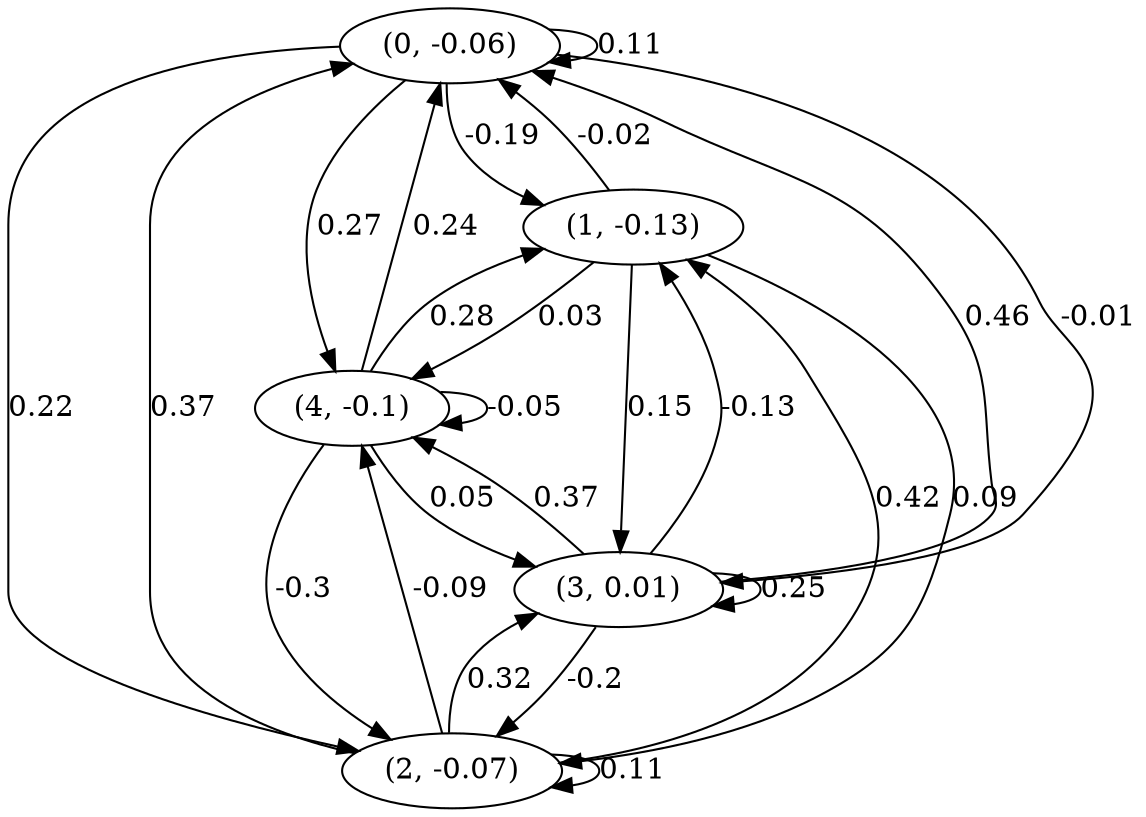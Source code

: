 digraph {
    0 [ label = "(0, -0.06)" ]
    1 [ label = "(1, -0.13)" ]
    2 [ label = "(2, -0.07)" ]
    3 [ label = "(3, 0.01)" ]
    4 [ label = "(4, -0.1)" ]
    0 -> 0 [ label = "0.11" ]
    2 -> 2 [ label = "0.11" ]
    3 -> 3 [ label = "0.25" ]
    4 -> 4 [ label = "-0.05" ]
    1 -> 0 [ label = "-0.02" ]
    2 -> 0 [ label = "0.37" ]
    3 -> 0 [ label = "0.46" ]
    4 -> 0 [ label = "0.24" ]
    0 -> 1 [ label = "-0.19" ]
    2 -> 1 [ label = "0.42" ]
    3 -> 1 [ label = "-0.13" ]
    4 -> 1 [ label = "0.28" ]
    0 -> 2 [ label = "0.22" ]
    1 -> 2 [ label = "0.09" ]
    3 -> 2 [ label = "-0.2" ]
    4 -> 2 [ label = "-0.3" ]
    0 -> 3 [ label = "-0.01" ]
    1 -> 3 [ label = "0.15" ]
    2 -> 3 [ label = "0.32" ]
    4 -> 3 [ label = "0.05" ]
    0 -> 4 [ label = "0.27" ]
    1 -> 4 [ label = "0.03" ]
    2 -> 4 [ label = "-0.09" ]
    3 -> 4 [ label = "0.37" ]
}

